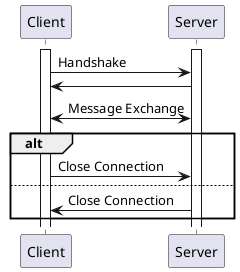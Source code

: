 @startuml

  activate Client
  activate Server
  Client -> Server : Handshake
  Server -> Client

  Client <-> Server : Message Exchange

  alt
  Client -> Server : Close Connection
  else
  Server -> Client : Close Connection
  end

@enduml
